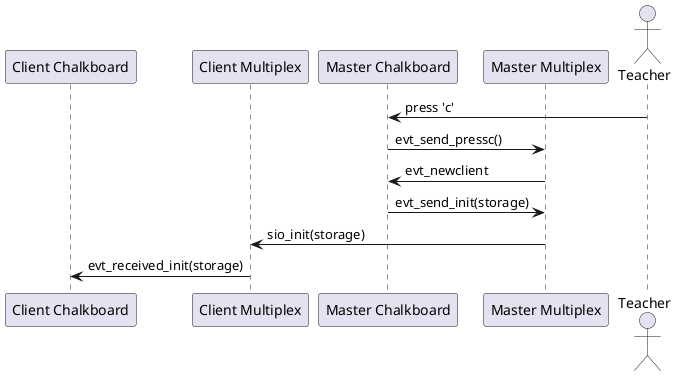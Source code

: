 @startuml
participant "Client Chalkboard" as CC
participant "Client Multiplex" as CM
participant "Master Chalkboard" as MC
participant "Master Multiplex" as MM
actor "Teacher" as T

T -> MC: press 'c'
MC -> MM: evt_send_pressc()
MM -> MC: evt_newclient
MC -> MM: evt_send_init(storage)
MM -> CM: sio_init(storage)
CM -> CC: evt_received_init(storage)
@enduml

